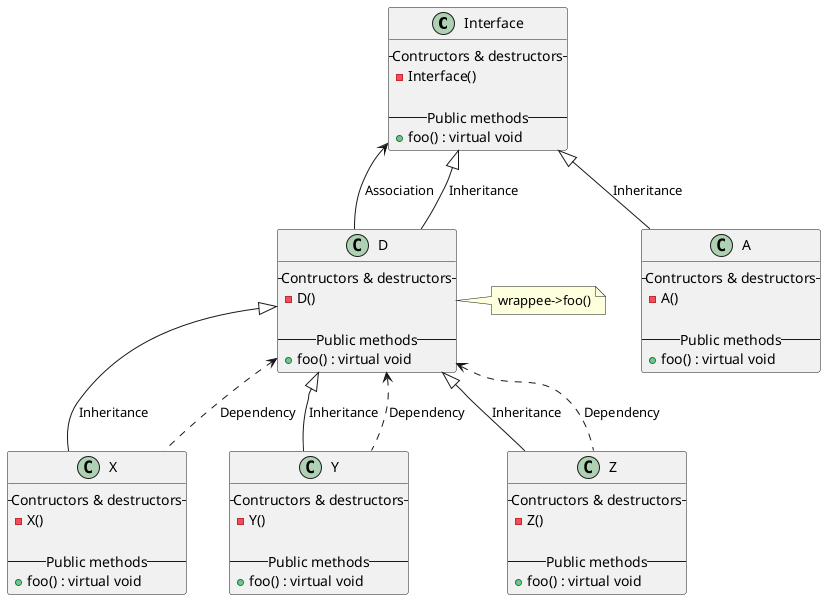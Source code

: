 @startuml

Interface <|-- A: Inheritance
/'Interface o-- D'/
Interface <-- D: Association
Interface <|-- D: Inheritance
D <|-- X: Inheritance
D <|-- Y: Inheritance
D <|-- Z: Inheritance

D <.. X: Dependency
D <.. Y: Dependency
D <.. Z: Dependency

note "wrappee->foo()" as n1
D -right-> n1

class Interface
{
    -- Contructors & destructors --
    - Interface()
    
    -- Public methods --
    + foo() : virtual void
}

class A
{
    -- Contructors & destructors --
    - A()
    
    -- Public methods --
    + foo() : virtual void
}

class D
{
    -- Contructors & destructors --
    - D()
    
    -- Public methods --
    + foo() : virtual void
}


class X
{
    -- Contructors & destructors --
    - X()
    
    -- Public methods --
    + foo() : virtual void
}

class Y
{
    -- Contructors & destructors --
    - Y()
    
    -- Public methods --
    + foo() : virtual void
}

class Z
{
    -- Contructors & destructors --
    - Z()
    
    -- Public methods --
    + foo() : virtual void
}


@enduml
